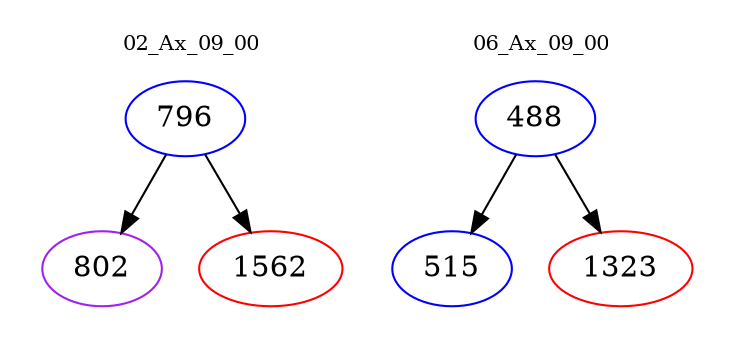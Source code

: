 digraph{
subgraph cluster_0 {
color = white
label = "02_Ax_09_00";
fontsize=10;
T0_796 [label="796", color="blue"]
T0_796 -> T0_802 [color="black"]
T0_802 [label="802", color="purple"]
T0_796 -> T0_1562 [color="black"]
T0_1562 [label="1562", color="red"]
}
subgraph cluster_1 {
color = white
label = "06_Ax_09_00";
fontsize=10;
T1_488 [label="488", color="blue"]
T1_488 -> T1_515 [color="black"]
T1_515 [label="515", color="blue"]
T1_488 -> T1_1323 [color="black"]
T1_1323 [label="1323", color="red"]
}
}

